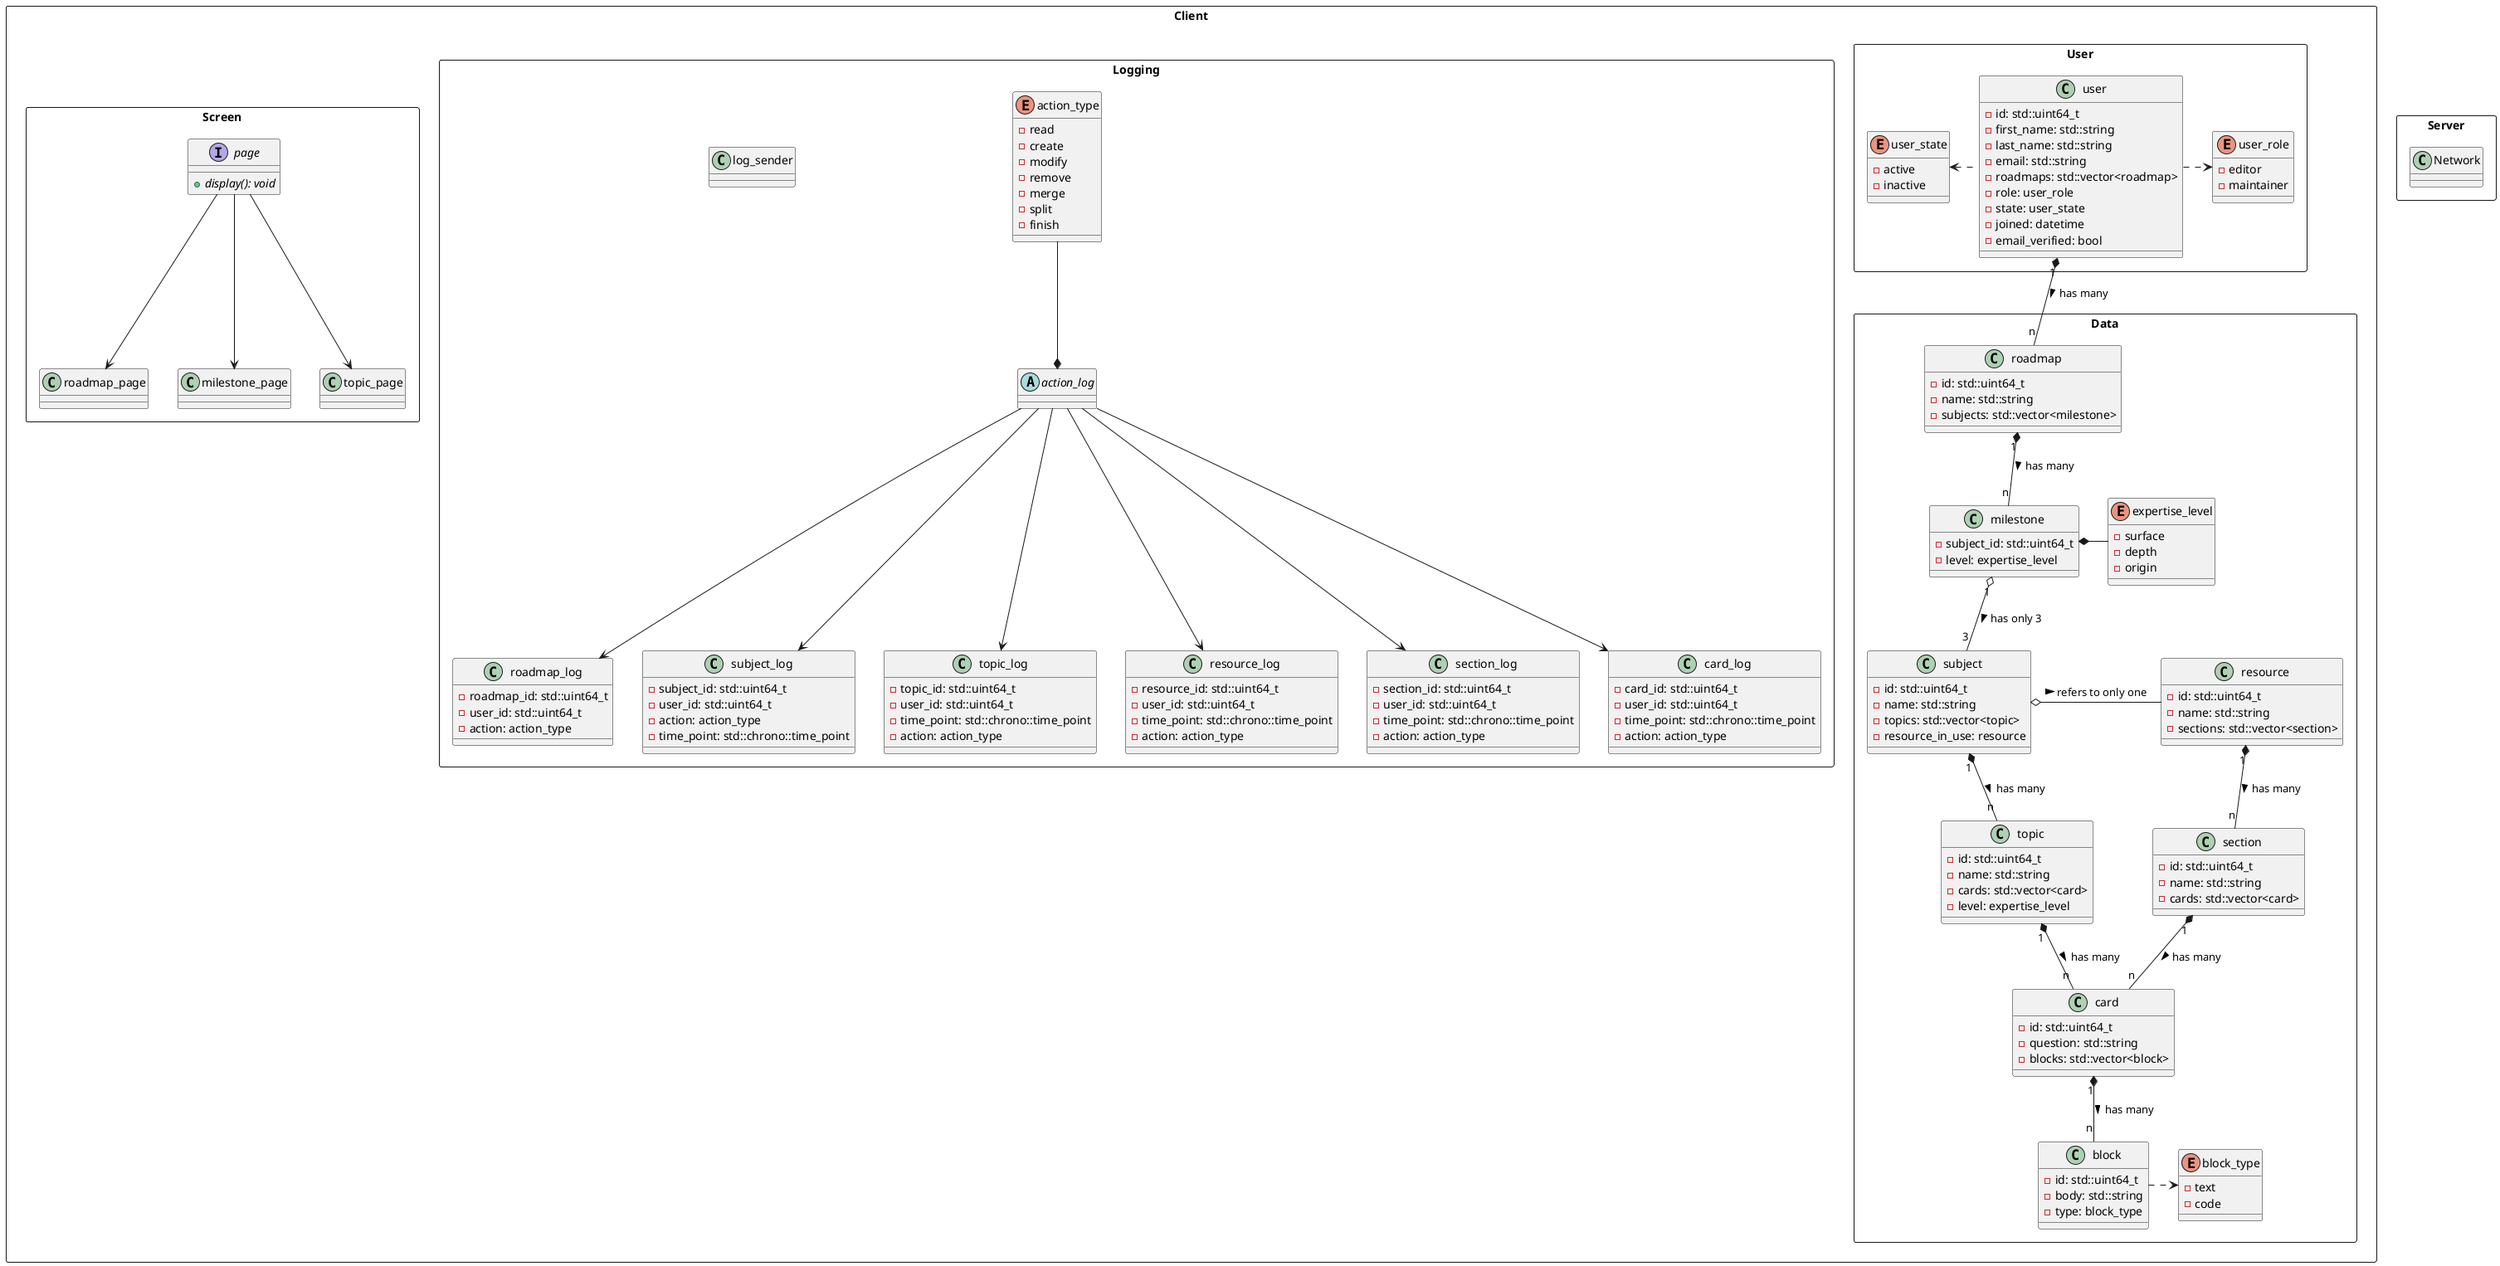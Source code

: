 @startuml

rectangle Server {

    class Network {
    }
}

rectangle Client {

    rectangle User {

        enum user_role {
            - editor
                - maintainer
        }

        enum user_state {
            - active
                - inactive
        }

        class user {
            - id: std::uint64_t
                - first_name: std::string
                - last_name: std::string
                - email: std::string
                - roadmaps: std::vector<roadmap>
                - role: user_role
                - state: user_state
                - joined: datetime
                - email_verified: bool
        }
    }

    rectangle Data {

        enum expertise_level {
            - surface
                - depth
                - origin
        }

        class roadmap {
            - id: std::uint64_t
                - name: std::string
                - subjects: std::vector<milestone>
        }

        class milestone {
            - subject_id: std::uint64_t
                - level: expertise_level
        }

        class subject {
            - id: std::uint64_t
                - name: std::string
                - topics: std::vector<topic>
                - resource_in_use: resource
        }

        class topic {
            - id: std::uint64_t
                - name: std::string
                - cards: std::vector<card>
                - level: expertise_level
        }

        class resource {
            - id: std::uint64_t
                - name: std::string
                - sections: std::vector<section>
        }

        class section {
            - id: std::uint64_t
                - name: std::string
                - cards: std::vector<card>
        }

        class card {
            - id: std::uint64_t
                - question: std::string
                - blocks: std::vector<block>
        }

        enum block_type {
            - text
                - code
        }

        class block {
            - id: std::uint64_t
                - body: std::string
                - type: block_type
        }
    }

    rectangle Logging {

        enum action_type {
            - read
                - create
                - modify
                - remove
                - merge
                - split
                - finish
        }

        abstract action_log {
        }

        class roadmap_log {
            - roadmap_id: std::uint64_t
                - user_id: std::uint64_t
                - action: action_type
        }

        class subject_log {
            - subject_id: std::uint64_t
                - user_id: std::uint64_t
                - action: action_type
                - time_point: std::chrono::time_point
        }

        class topic_log {
            - topic_id: std::uint64_t
                - user_id: std::uint64_t
                - time_point: std::chrono::time_point
                - action: action_type
        }

        class resource_log {
            - resource_id: std::uint64_t
                - user_id: std::uint64_t
                - time_point: std::chrono::time_point
                - action: action_type
        }

        class section_log {
            - section_id: std::uint64_t
                - user_id: std::uint64_t
                - time_point: std::chrono::time_point
                - action: action_type
        }

        class card_log {
            - card_id: std::uint64_t
                - user_id: std::uint64_t
                - time_point: std::chrono::time_point
                - action: action_type
        }

        class log_sender {
        }
    }

    rectangle Screen {
        interface page {
            + {abstract} display(): void
        }

        class roadmap_page {
        }

        class milestone_page {
        }

        class topic_page {
        }

        page --> roadmap_page
            page --> milestone_page
            page --> topic_page
    }

    action_log ---> roadmap_log
        action_log ---> subject_log
        action_log ---> resource_log
        action_log ---> topic_log
        action_log ---> section_log
        action_log ---> card_log

        user "1" *-- "n" roadmap: has many >
        roadmap "1" *-- "n" milestone: has many >
        milestone "1" o-- "3" subject: has only 3 >
        subject "1" *-- "n" topic: has many >
        topic "1" *-- "n" card: has many >
        resource "1" *-- "n" section: has many >
        section "1" *-- "n" card: has many >
        card "1" *-- "n" block: has many >
        block .> block_type
        subject o- resource: refers to only one >
        user .> user_role
        user_state <. user
        action_type --* action_log
        milestone *- expertise_level
}

@enduml
